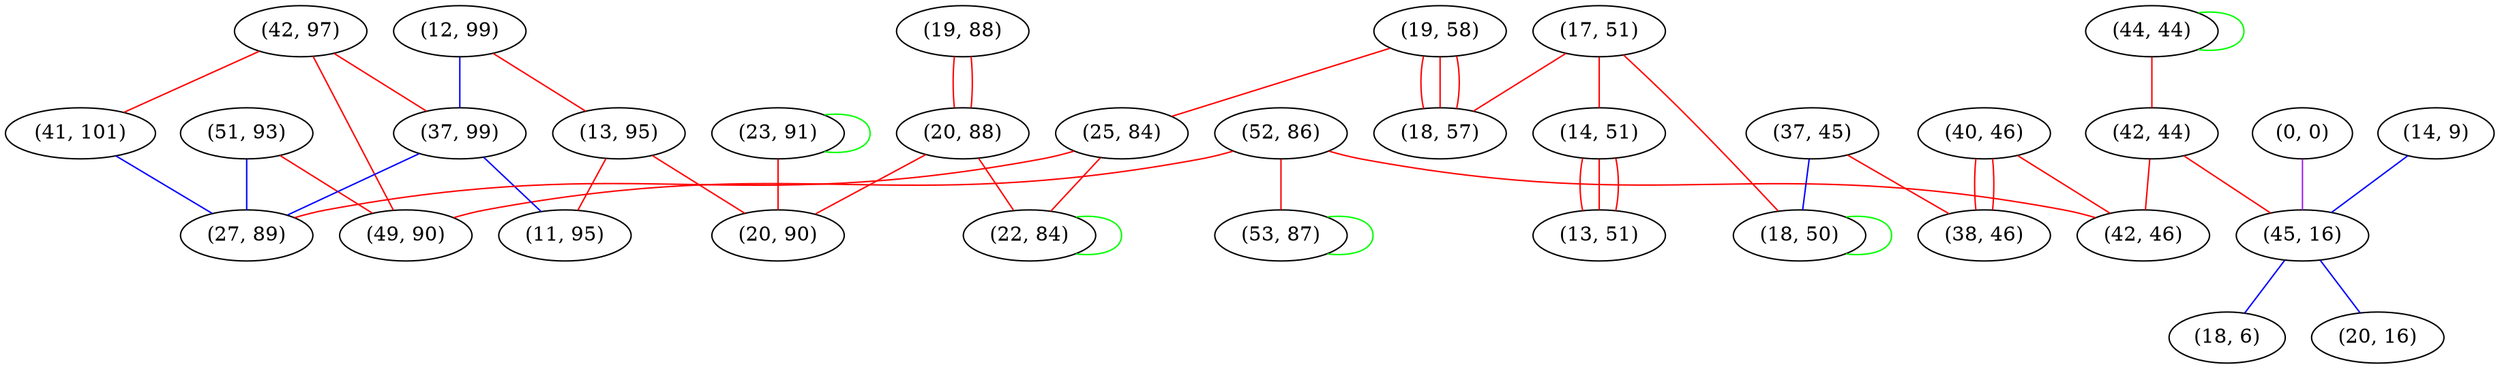 graph "" {
"(51, 93)";
"(44, 44)";
"(19, 88)";
"(42, 97)";
"(14, 9)";
"(12, 99)";
"(40, 46)";
"(17, 51)";
"(52, 86)";
"(20, 88)";
"(14, 51)";
"(41, 101)";
"(19, 58)";
"(53, 87)";
"(42, 44)";
"(37, 99)";
"(25, 84)";
"(23, 91)";
"(13, 95)";
"(0, 0)";
"(18, 57)";
"(22, 84)";
"(37, 45)";
"(45, 16)";
"(18, 6)";
"(18, 50)";
"(49, 90)";
"(38, 46)";
"(20, 90)";
"(11, 95)";
"(27, 89)";
"(42, 46)";
"(13, 51)";
"(20, 16)";
"(51, 93)" -- "(49, 90)"  [color=red, key=0, weight=1];
"(51, 93)" -- "(27, 89)"  [color=blue, key=0, weight=3];
"(44, 44)" -- "(44, 44)"  [color=green, key=0, weight=2];
"(44, 44)" -- "(42, 44)"  [color=red, key=0, weight=1];
"(19, 88)" -- "(20, 88)"  [color=red, key=0, weight=1];
"(19, 88)" -- "(20, 88)"  [color=red, key=1, weight=1];
"(42, 97)" -- "(49, 90)"  [color=red, key=0, weight=1];
"(42, 97)" -- "(41, 101)"  [color=red, key=0, weight=1];
"(42, 97)" -- "(37, 99)"  [color=red, key=0, weight=1];
"(14, 9)" -- "(45, 16)"  [color=blue, key=0, weight=3];
"(12, 99)" -- "(13, 95)"  [color=red, key=0, weight=1];
"(12, 99)" -- "(37, 99)"  [color=blue, key=0, weight=3];
"(40, 46)" -- "(42, 46)"  [color=red, key=0, weight=1];
"(40, 46)" -- "(38, 46)"  [color=red, key=0, weight=1];
"(40, 46)" -- "(38, 46)"  [color=red, key=1, weight=1];
"(17, 51)" -- "(14, 51)"  [color=red, key=0, weight=1];
"(17, 51)" -- "(18, 57)"  [color=red, key=0, weight=1];
"(17, 51)" -- "(18, 50)"  [color=red, key=0, weight=1];
"(52, 86)" -- "(49, 90)"  [color=red, key=0, weight=1];
"(52, 86)" -- "(42, 46)"  [color=red, key=0, weight=1];
"(52, 86)" -- "(53, 87)"  [color=red, key=0, weight=1];
"(20, 88)" -- "(20, 90)"  [color=red, key=0, weight=1];
"(20, 88)" -- "(22, 84)"  [color=red, key=0, weight=1];
"(14, 51)" -- "(13, 51)"  [color=red, key=0, weight=1];
"(14, 51)" -- "(13, 51)"  [color=red, key=1, weight=1];
"(14, 51)" -- "(13, 51)"  [color=red, key=2, weight=1];
"(41, 101)" -- "(27, 89)"  [color=blue, key=0, weight=3];
"(19, 58)" -- "(18, 57)"  [color=red, key=0, weight=1];
"(19, 58)" -- "(18, 57)"  [color=red, key=1, weight=1];
"(19, 58)" -- "(18, 57)"  [color=red, key=2, weight=1];
"(19, 58)" -- "(25, 84)"  [color=red, key=0, weight=1];
"(53, 87)" -- "(53, 87)"  [color=green, key=0, weight=2];
"(42, 44)" -- "(42, 46)"  [color=red, key=0, weight=1];
"(42, 44)" -- "(45, 16)"  [color=red, key=0, weight=1];
"(37, 99)" -- "(11, 95)"  [color=blue, key=0, weight=3];
"(37, 99)" -- "(27, 89)"  [color=blue, key=0, weight=3];
"(25, 84)" -- "(22, 84)"  [color=red, key=0, weight=1];
"(25, 84)" -- "(27, 89)"  [color=red, key=0, weight=1];
"(23, 91)" -- "(20, 90)"  [color=red, key=0, weight=1];
"(23, 91)" -- "(23, 91)"  [color=green, key=0, weight=2];
"(13, 95)" -- "(11, 95)"  [color=red, key=0, weight=1];
"(13, 95)" -- "(20, 90)"  [color=red, key=0, weight=1];
"(0, 0)" -- "(45, 16)"  [color=purple, key=0, weight=4];
"(22, 84)" -- "(22, 84)"  [color=green, key=0, weight=2];
"(37, 45)" -- "(18, 50)"  [color=blue, key=0, weight=3];
"(37, 45)" -- "(38, 46)"  [color=red, key=0, weight=1];
"(45, 16)" -- "(18, 6)"  [color=blue, key=0, weight=3];
"(45, 16)" -- "(20, 16)"  [color=blue, key=0, weight=3];
"(18, 50)" -- "(18, 50)"  [color=green, key=0, weight=2];
}
